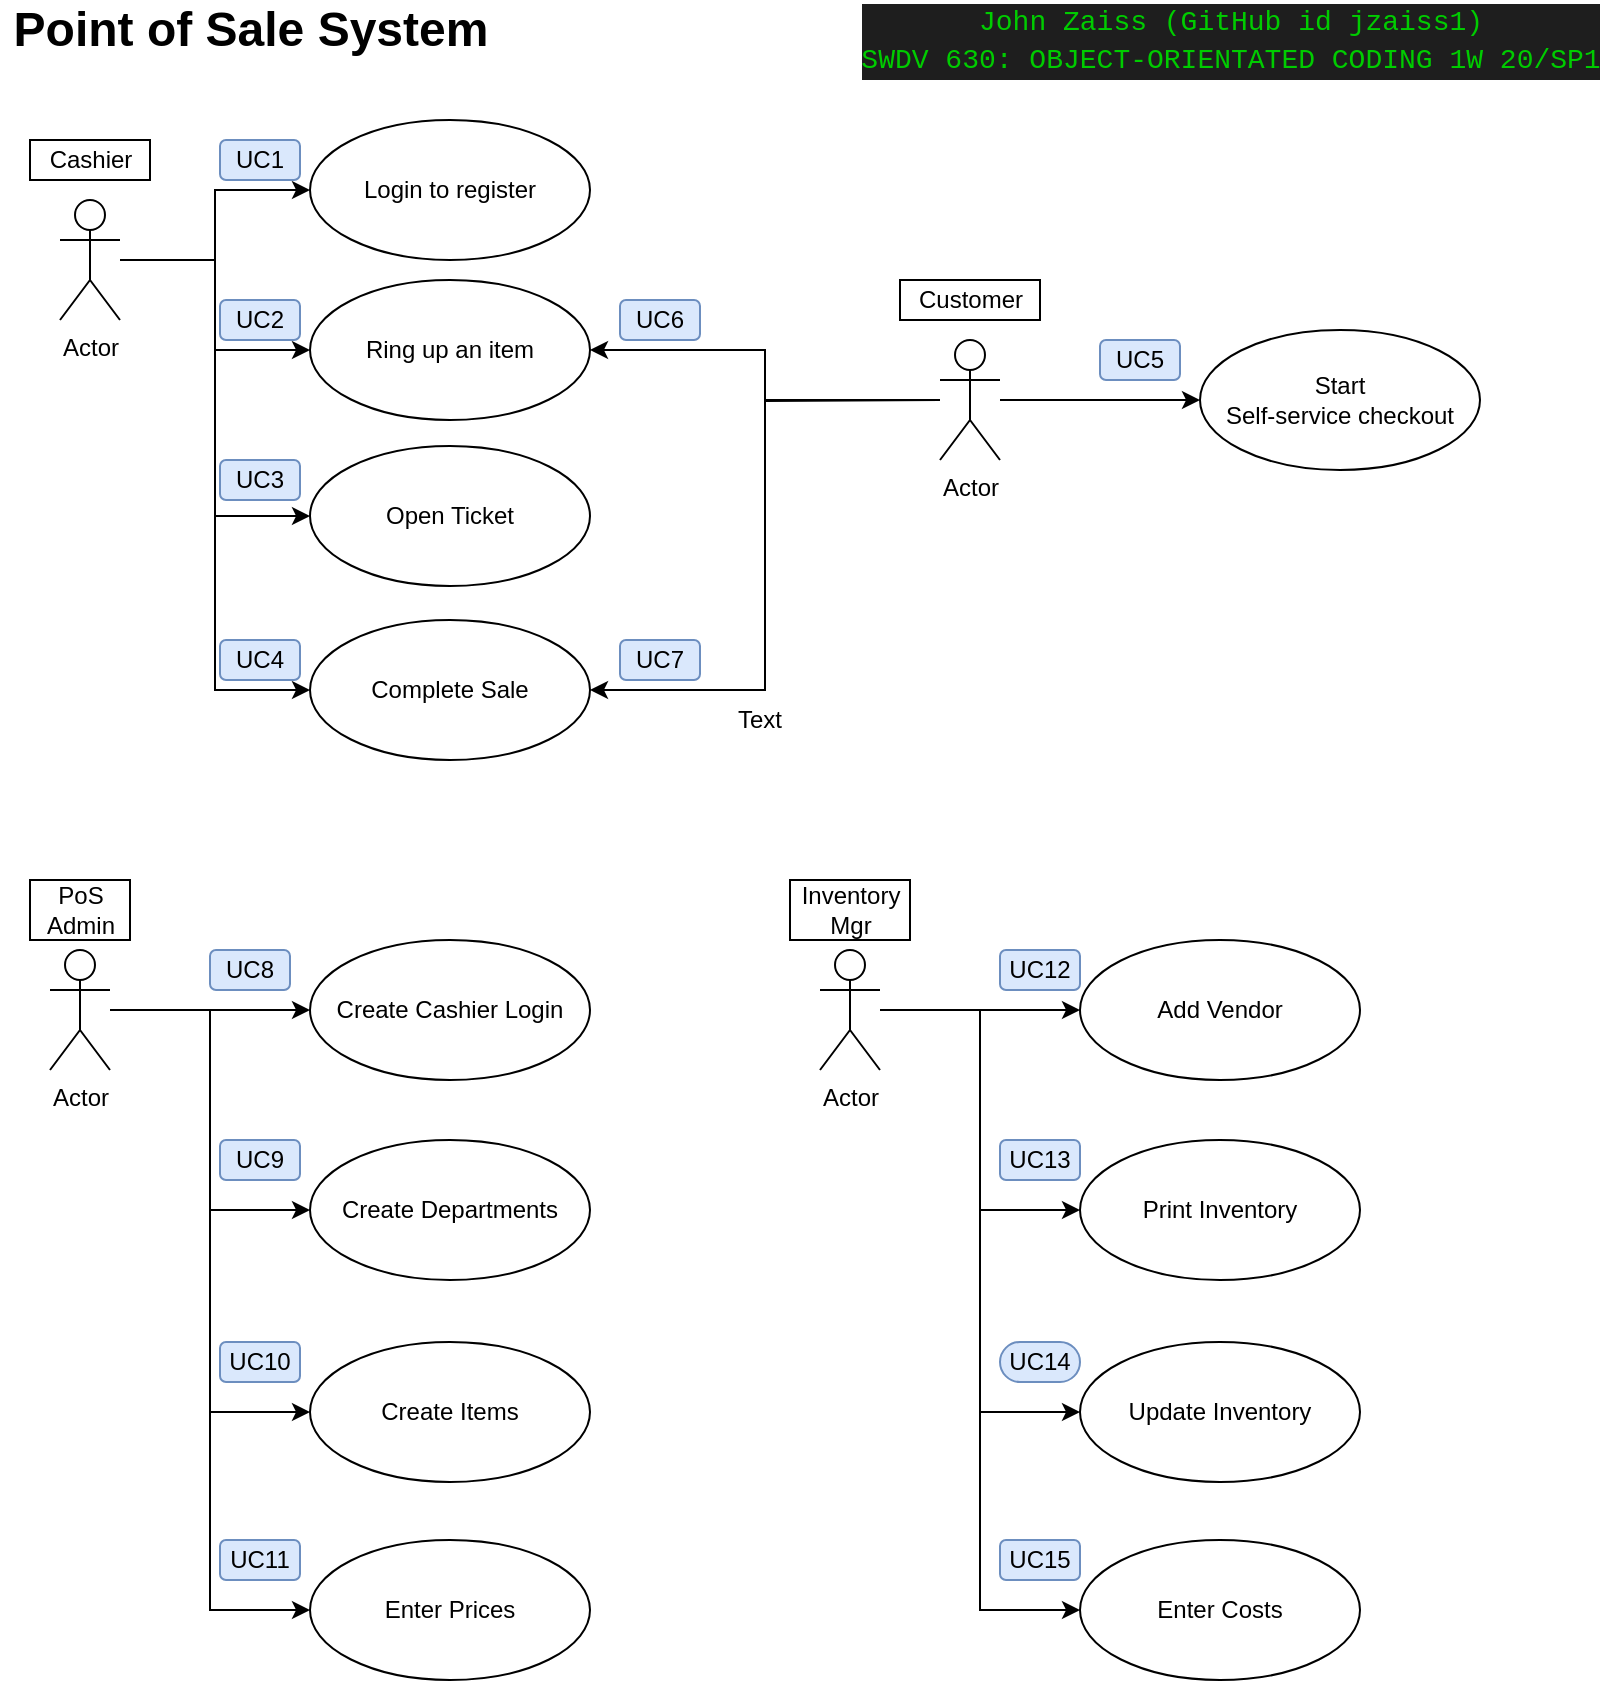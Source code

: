 <mxfile version="12.7.9" type="onedrive"><diagram id="7d96vNsrPdgRTabiyvwB" name="Page-1"><mxGraphModel dx="1422" dy="809" grid="1" gridSize="10" guides="1" tooltips="1" connect="1" arrows="1" fold="1" page="1" pageScale="1" pageWidth="850" pageHeight="1100" math="0" shadow="0"><root><mxCell id="0"/><mxCell id="1" parent="0"/><mxCell id="jANhcWR6Zb9z2Yt7NbXU-31" style="edgeStyle=orthogonalEdgeStyle;rounded=0;orthogonalLoop=1;jettySize=auto;html=1;entryX=0;entryY=0.5;entryDx=0;entryDy=0;fontSize=12;" parent="1" source="jANhcWR6Zb9z2Yt7NbXU-1" target="jANhcWR6Zb9z2Yt7NbXU-9" edge="1"><mxGeometry relative="1" as="geometry"/></mxCell><mxCell id="jANhcWR6Zb9z2Yt7NbXU-32" style="edgeStyle=orthogonalEdgeStyle;rounded=0;orthogonalLoop=1;jettySize=auto;html=1;entryX=0;entryY=0.5;entryDx=0;entryDy=0;fontSize=12;" parent="1" source="jANhcWR6Zb9z2Yt7NbXU-1" target="jANhcWR6Zb9z2Yt7NbXU-19" edge="1"><mxGeometry relative="1" as="geometry"/></mxCell><mxCell id="jANhcWR6Zb9z2Yt7NbXU-33" style="edgeStyle=orthogonalEdgeStyle;rounded=0;orthogonalLoop=1;jettySize=auto;html=1;entryX=0;entryY=0.5;entryDx=0;entryDy=0;fontSize=12;" parent="1" source="jANhcWR6Zb9z2Yt7NbXU-1" target="jANhcWR6Zb9z2Yt7NbXU-15" edge="1"><mxGeometry relative="1" as="geometry"/></mxCell><mxCell id="jANhcWR6Zb9z2Yt7NbXU-34" style="edgeStyle=orthogonalEdgeStyle;rounded=0;orthogonalLoop=1;jettySize=auto;html=1;entryX=0;entryY=0.5;entryDx=0;entryDy=0;fontSize=12;" parent="1" source="jANhcWR6Zb9z2Yt7NbXU-1" target="jANhcWR6Zb9z2Yt7NbXU-22" edge="1"><mxGeometry relative="1" as="geometry"/></mxCell><mxCell id="jANhcWR6Zb9z2Yt7NbXU-1" value="Actor" style="shape=umlActor;verticalLabelPosition=bottom;labelBackgroundColor=#ffffff;verticalAlign=top;html=1;outlineConnect=0;" parent="1" vertex="1"><mxGeometry x="70" y="120" width="30" height="60" as="geometry"/></mxCell><mxCell id="jANhcWR6Zb9z2Yt7NbXU-3" value="Cashier" style="text;html=1;align=center;verticalAlign=middle;resizable=0;points=[];autosize=1;strokeColor=#000000;" parent="1" vertex="1"><mxGeometry x="55" y="90" width="60" height="20" as="geometry"/></mxCell><mxCell id="jANhcWR6Zb9z2Yt7NbXU-4" value="&lt;div style=&quot;font-size: 24px;&quot;&gt;Point of Sale System&lt;/div&gt;" style="text;html=1;align=center;verticalAlign=middle;resizable=0;points=[];autosize=1;fontSize=24;fontStyle=1" parent="1" vertex="1"><mxGeometry x="40" y="20" width="250" height="30" as="geometry"/></mxCell><mxCell id="jANhcWR6Zb9z2Yt7NbXU-5" value="&lt;div style=&quot;background-color: rgb(30 , 30 , 30) ; font-family: &amp;#34;consolas&amp;#34; , &amp;#34;courier new&amp;#34; , monospace ; font-weight: normal ; font-size: 14px ; line-height: 19px ; white-space: pre&quot;&gt;&lt;div&gt;&lt;font color=&quot;#00CC00&quot;&gt;John&amp;nbsp;Zaiss&amp;nbsp;(GitHub&amp;nbsp;id&amp;nbsp;jzaiss1)&lt;/font&gt;&lt;/div&gt;&lt;div&gt;&lt;font color=&quot;#00CC00&quot;&gt;SWDV&amp;nbsp;630:&amp;nbsp;OBJECT-ORIENTATED&amp;nbsp;CODING&amp;nbsp;1W&amp;nbsp;20/SP1&lt;/font&gt;&lt;/div&gt;&lt;/div&gt;" style="text;html=1;align=center;verticalAlign=middle;resizable=0;points=[];autosize=1;fontSize=24;" parent="1" vertex="1"><mxGeometry x="470" y="20" width="370" height="40" as="geometry"/></mxCell><mxCell id="jANhcWR6Zb9z2Yt7NbXU-9" value="Login to register" style="ellipse;whiteSpace=wrap;html=1;strokeColor=#000000;fontSize=12;" parent="1" vertex="1"><mxGeometry x="195" y="80" width="140" height="70" as="geometry"/></mxCell><mxCell id="jANhcWR6Zb9z2Yt7NbXU-11" style="edgeStyle=orthogonalEdgeStyle;rounded=0;orthogonalLoop=1;jettySize=auto;html=1;fontSize=24;" parent="1" source="jANhcWR6Zb9z2Yt7NbXU-12" target="jANhcWR6Zb9z2Yt7NbXU-14" edge="1"><mxGeometry relative="1" as="geometry"/></mxCell><mxCell id="jANhcWR6Zb9z2Yt7NbXU-38" style="edgeStyle=orthogonalEdgeStyle;rounded=0;orthogonalLoop=1;jettySize=auto;html=1;entryX=0;entryY=0.5;entryDx=0;entryDy=0;fontSize=12;" parent="1" source="jANhcWR6Zb9z2Yt7NbXU-12" target="jANhcWR6Zb9z2Yt7NbXU-35" edge="1"><mxGeometry relative="1" as="geometry"/></mxCell><mxCell id="jANhcWR6Zb9z2Yt7NbXU-39" style="edgeStyle=orthogonalEdgeStyle;rounded=0;orthogonalLoop=1;jettySize=auto;html=1;entryX=0;entryY=0.5;entryDx=0;entryDy=0;fontSize=12;" parent="1" source="jANhcWR6Zb9z2Yt7NbXU-12" target="jANhcWR6Zb9z2Yt7NbXU-36" edge="1"><mxGeometry relative="1" as="geometry"/></mxCell><mxCell id="jANhcWR6Zb9z2Yt7NbXU-40" style="edgeStyle=orthogonalEdgeStyle;rounded=0;orthogonalLoop=1;jettySize=auto;html=1;entryX=0;entryY=0.5;entryDx=0;entryDy=0;fontSize=12;" parent="1" source="jANhcWR6Zb9z2Yt7NbXU-12" target="jANhcWR6Zb9z2Yt7NbXU-37" edge="1"><mxGeometry relative="1" as="geometry"/></mxCell><mxCell id="jANhcWR6Zb9z2Yt7NbXU-12" value="Actor" style="shape=umlActor;verticalLabelPosition=bottom;labelBackgroundColor=#ffffff;verticalAlign=top;html=1;outlineConnect=0;" parent="1" vertex="1"><mxGeometry x="65" y="495" width="30" height="60" as="geometry"/></mxCell><mxCell id="jANhcWR6Zb9z2Yt7NbXU-13" value="&lt;div&gt;PoS&lt;/div&gt;&lt;div&gt;Admin&lt;/div&gt;" style="text;html=1;align=center;verticalAlign=middle;resizable=0;points=[];autosize=1;strokeColor=#000000;" parent="1" vertex="1"><mxGeometry x="55" y="460" width="50" height="30" as="geometry"/></mxCell><mxCell id="jANhcWR6Zb9z2Yt7NbXU-14" value="Create Cashier Login" style="ellipse;whiteSpace=wrap;html=1;strokeColor=#000000;fontSize=12;" parent="1" vertex="1"><mxGeometry x="195" y="490" width="140" height="70" as="geometry"/></mxCell><mxCell id="jANhcWR6Zb9z2Yt7NbXU-15" value="&lt;div&gt;Open Ticket&lt;/div&gt;" style="ellipse;whiteSpace=wrap;html=1;strokeColor=#000000;fontSize=12;" parent="1" vertex="1"><mxGeometry x="195" y="243" width="140" height="70" as="geometry"/></mxCell><mxCell id="jANhcWR6Zb9z2Yt7NbXU-19" value="Ring up an item" style="ellipse;whiteSpace=wrap;html=1;strokeColor=#000000;fontSize=12;" parent="1" vertex="1"><mxGeometry x="195" y="160" width="140" height="70" as="geometry"/></mxCell><mxCell id="jANhcWR6Zb9z2Yt7NbXU-22" value="Complete Sale" style="ellipse;whiteSpace=wrap;html=1;strokeColor=#000000;fontSize=12;" parent="1" vertex="1"><mxGeometry x="195" y="330" width="140" height="70" as="geometry"/></mxCell><mxCell id="jANhcWR6Zb9z2Yt7NbXU-24" style="edgeStyle=orthogonalEdgeStyle;rounded=0;orthogonalLoop=1;jettySize=auto;html=1;fontSize=24;" parent="1" source="jANhcWR6Zb9z2Yt7NbXU-25" target="jANhcWR6Zb9z2Yt7NbXU-27" edge="1"><mxGeometry relative="1" as="geometry"/></mxCell><mxCell id="jANhcWR6Zb9z2Yt7NbXU-28" style="edgeStyle=orthogonalEdgeStyle;rounded=0;orthogonalLoop=1;jettySize=auto;html=1;entryX=1;entryY=0.5;entryDx=0;entryDy=0;fontSize=12;" parent="1" target="jANhcWR6Zb9z2Yt7NbXU-19" edge="1"><mxGeometry relative="1" as="geometry"><mxPoint x="510" y="220" as="sourcePoint"/></mxGeometry></mxCell><mxCell id="jANhcWR6Zb9z2Yt7NbXU-30" style="edgeStyle=orthogonalEdgeStyle;rounded=0;orthogonalLoop=1;jettySize=auto;html=1;entryX=1;entryY=0.5;entryDx=0;entryDy=0;fontSize=12;" parent="1" source="jANhcWR6Zb9z2Yt7NbXU-25" target="jANhcWR6Zb9z2Yt7NbXU-22" edge="1"><mxGeometry relative="1" as="geometry"/></mxCell><mxCell id="jANhcWR6Zb9z2Yt7NbXU-25" value="Actor" style="shape=umlActor;verticalLabelPosition=bottom;labelBackgroundColor=#ffffff;verticalAlign=top;html=1;outlineConnect=0;" parent="1" vertex="1"><mxGeometry x="510" y="190" width="30" height="60" as="geometry"/></mxCell><mxCell id="jANhcWR6Zb9z2Yt7NbXU-26" value="Customer" style="text;html=1;align=center;verticalAlign=middle;resizable=0;points=[];autosize=1;strokeColor=#000000;" parent="1" vertex="1"><mxGeometry x="490" y="160" width="70" height="20" as="geometry"/></mxCell><mxCell id="jANhcWR6Zb9z2Yt7NbXU-27" value="&lt;div&gt;Start&lt;/div&gt;&lt;div&gt;Self-service checkout&lt;/div&gt;" style="ellipse;whiteSpace=wrap;html=1;strokeColor=#000000;fontSize=12;" parent="1" vertex="1"><mxGeometry x="640" y="185" width="140" height="70" as="geometry"/></mxCell><mxCell id="jANhcWR6Zb9z2Yt7NbXU-35" value="Create Departments" style="ellipse;whiteSpace=wrap;html=1;strokeColor=#000000;fontSize=12;" parent="1" vertex="1"><mxGeometry x="195" y="590" width="140" height="70" as="geometry"/></mxCell><mxCell id="jANhcWR6Zb9z2Yt7NbXU-36" value="Create Items" style="ellipse;whiteSpace=wrap;html=1;strokeColor=#000000;fontSize=12;" parent="1" vertex="1"><mxGeometry x="195" y="691" width="140" height="70" as="geometry"/></mxCell><mxCell id="jANhcWR6Zb9z2Yt7NbXU-37" value="Enter Prices" style="ellipse;whiteSpace=wrap;html=1;strokeColor=#000000;fontSize=12;" parent="1" vertex="1"><mxGeometry x="195" y="790" width="140" height="70" as="geometry"/></mxCell><mxCell id="jKYdnFIm7YfRFuaz39XE-1" style="edgeStyle=orthogonalEdgeStyle;rounded=0;orthogonalLoop=1;jettySize=auto;html=1;fontSize=24;" edge="1" parent="1" source="jKYdnFIm7YfRFuaz39XE-5" target="jKYdnFIm7YfRFuaz39XE-7"><mxGeometry relative="1" as="geometry"/></mxCell><mxCell id="jKYdnFIm7YfRFuaz39XE-2" style="edgeStyle=orthogonalEdgeStyle;rounded=0;orthogonalLoop=1;jettySize=auto;html=1;entryX=0;entryY=0.5;entryDx=0;entryDy=0;fontSize=12;" edge="1" parent="1" source="jKYdnFIm7YfRFuaz39XE-5" target="jKYdnFIm7YfRFuaz39XE-8"><mxGeometry relative="1" as="geometry"/></mxCell><mxCell id="jKYdnFIm7YfRFuaz39XE-3" style="edgeStyle=orthogonalEdgeStyle;rounded=0;orthogonalLoop=1;jettySize=auto;html=1;entryX=0;entryY=0.5;entryDx=0;entryDy=0;fontSize=12;" edge="1" parent="1" source="jKYdnFIm7YfRFuaz39XE-5" target="jKYdnFIm7YfRFuaz39XE-9"><mxGeometry relative="1" as="geometry"/></mxCell><mxCell id="jKYdnFIm7YfRFuaz39XE-4" style="edgeStyle=orthogonalEdgeStyle;rounded=0;orthogonalLoop=1;jettySize=auto;html=1;entryX=0;entryY=0.5;entryDx=0;entryDy=0;fontSize=12;" edge="1" parent="1" source="jKYdnFIm7YfRFuaz39XE-5" target="jKYdnFIm7YfRFuaz39XE-10"><mxGeometry relative="1" as="geometry"/></mxCell><mxCell id="jKYdnFIm7YfRFuaz39XE-5" value="Actor" style="shape=umlActor;verticalLabelPosition=bottom;labelBackgroundColor=#ffffff;verticalAlign=top;html=1;outlineConnect=0;" vertex="1" parent="1"><mxGeometry x="450" y="495" width="30" height="60" as="geometry"/></mxCell><mxCell id="jKYdnFIm7YfRFuaz39XE-6" value="&lt;div&gt;Inventory&lt;/div&gt;&lt;div&gt;Mgr&lt;br&gt;&lt;/div&gt;" style="text;html=1;align=center;verticalAlign=middle;resizable=0;points=[];autosize=1;strokeColor=#000000;" vertex="1" parent="1"><mxGeometry x="435" y="460" width="60" height="30" as="geometry"/></mxCell><mxCell id="jKYdnFIm7YfRFuaz39XE-7" value="Add Vendor" style="ellipse;whiteSpace=wrap;html=1;strokeColor=#000000;fontSize=12;" vertex="1" parent="1"><mxGeometry x="580" y="490" width="140" height="70" as="geometry"/></mxCell><mxCell id="jKYdnFIm7YfRFuaz39XE-8" value="Print Inventory" style="ellipse;whiteSpace=wrap;html=1;strokeColor=#000000;fontSize=12;" vertex="1" parent="1"><mxGeometry x="580" y="590" width="140" height="70" as="geometry"/></mxCell><mxCell id="jKYdnFIm7YfRFuaz39XE-9" value="Update Inventory" style="ellipse;whiteSpace=wrap;html=1;strokeColor=#000000;fontSize=12;" vertex="1" parent="1"><mxGeometry x="580" y="691" width="140" height="70" as="geometry"/></mxCell><mxCell id="jKYdnFIm7YfRFuaz39XE-10" value="Enter Costs" style="ellipse;whiteSpace=wrap;html=1;strokeColor=#000000;fontSize=12;" vertex="1" parent="1"><mxGeometry x="580" y="790" width="140" height="70" as="geometry"/></mxCell><mxCell id="jKYdnFIm7YfRFuaz39XE-11" value="Text" style="text;html=1;strokeColor=none;fillColor=none;align=center;verticalAlign=middle;whiteSpace=wrap;rounded=0;" vertex="1" parent="1"><mxGeometry x="400" y="370" width="40" height="20" as="geometry"/></mxCell><mxCell id="jKYdnFIm7YfRFuaz39XE-12" value="UC1" style="text;html=1;strokeColor=#6c8ebf;fillColor=#dae8fc;align=center;verticalAlign=middle;whiteSpace=wrap;rounded=1;" vertex="1" parent="1"><mxGeometry x="150" y="90" width="40" height="20" as="geometry"/></mxCell><mxCell id="jKYdnFIm7YfRFuaz39XE-13" value="UC15" style="text;html=1;strokeColor=#6c8ebf;fillColor=#dae8fc;align=center;verticalAlign=middle;whiteSpace=wrap;rounded=1;" vertex="1" parent="1"><mxGeometry x="540" y="790" width="40" height="20" as="geometry"/></mxCell><mxCell id="jKYdnFIm7YfRFuaz39XE-14" value="UC12" style="text;html=1;strokeColor=#6c8ebf;fillColor=#dae8fc;align=center;verticalAlign=middle;whiteSpace=wrap;rounded=1;" vertex="1" parent="1"><mxGeometry x="540" y="495" width="40" height="20" as="geometry"/></mxCell><mxCell id="jKYdnFIm7YfRFuaz39XE-15" value="UC5" style="text;html=1;strokeColor=#6c8ebf;fillColor=#dae8fc;align=center;verticalAlign=middle;whiteSpace=wrap;rounded=1;" vertex="1" parent="1"><mxGeometry x="590" y="190" width="40" height="20" as="geometry"/></mxCell><mxCell id="jKYdnFIm7YfRFuaz39XE-16" value="UC11" style="text;html=1;strokeColor=#6c8ebf;fillColor=#dae8fc;align=center;verticalAlign=middle;whiteSpace=wrap;rounded=1;" vertex="1" parent="1"><mxGeometry x="150" y="790" width="40" height="20" as="geometry"/></mxCell><mxCell id="jKYdnFIm7YfRFuaz39XE-17" value="UC10" style="text;html=1;strokeColor=#6c8ebf;fillColor=#dae8fc;align=center;verticalAlign=middle;whiteSpace=wrap;rounded=1;" vertex="1" parent="1"><mxGeometry x="150" y="691" width="40" height="20" as="geometry"/></mxCell><mxCell id="jKYdnFIm7YfRFuaz39XE-18" value="UC9" style="text;html=1;strokeColor=#6c8ebf;fillColor=#dae8fc;align=center;verticalAlign=middle;whiteSpace=wrap;rounded=1;" vertex="1" parent="1"><mxGeometry x="150" y="590" width="40" height="20" as="geometry"/></mxCell><mxCell id="jKYdnFIm7YfRFuaz39XE-19" value="UC8" style="text;html=1;strokeColor=#6c8ebf;fillColor=#dae8fc;align=center;verticalAlign=middle;whiteSpace=wrap;rounded=1;" vertex="1" parent="1"><mxGeometry x="145" y="495" width="40" height="20" as="geometry"/></mxCell><mxCell id="jKYdnFIm7YfRFuaz39XE-20" value="UC4" style="text;html=1;strokeColor=#6c8ebf;fillColor=#dae8fc;align=center;verticalAlign=middle;whiteSpace=wrap;rounded=1;" vertex="1" parent="1"><mxGeometry x="150" y="340" width="40" height="20" as="geometry"/></mxCell><mxCell id="jKYdnFIm7YfRFuaz39XE-21" value="UC3" style="text;html=1;strokeColor=#6c8ebf;fillColor=#dae8fc;align=center;verticalAlign=middle;whiteSpace=wrap;rounded=1;" vertex="1" parent="1"><mxGeometry x="150" y="250" width="40" height="20" as="geometry"/></mxCell><mxCell id="jKYdnFIm7YfRFuaz39XE-22" value="&lt;div&gt;UC2&lt;/div&gt;" style="text;html=1;strokeColor=#6c8ebf;fillColor=#dae8fc;align=center;verticalAlign=middle;whiteSpace=wrap;rounded=1;" vertex="1" parent="1"><mxGeometry x="150" y="170" width="40" height="20" as="geometry"/></mxCell><mxCell id="jKYdnFIm7YfRFuaz39XE-26" value="UC14" style="text;html=1;strokeColor=#6c8ebf;fillColor=#dae8fc;align=center;verticalAlign=middle;whiteSpace=wrap;rounded=1;arcSize=50;" vertex="1" parent="1"><mxGeometry x="540" y="691" width="40" height="20" as="geometry"/></mxCell><mxCell id="jKYdnFIm7YfRFuaz39XE-27" value="UC13" style="text;html=1;strokeColor=#6c8ebf;fillColor=#dae8fc;align=center;verticalAlign=middle;whiteSpace=wrap;rounded=1;" vertex="1" parent="1"><mxGeometry x="540" y="590" width="40" height="20" as="geometry"/></mxCell><mxCell id="jKYdnFIm7YfRFuaz39XE-28" value="UC7" style="text;html=1;strokeColor=#6c8ebf;fillColor=#dae8fc;align=center;verticalAlign=middle;whiteSpace=wrap;rounded=1;" vertex="1" parent="1"><mxGeometry x="350" y="340" width="40" height="20" as="geometry"/></mxCell><mxCell id="jKYdnFIm7YfRFuaz39XE-29" value="UC6" style="text;html=1;strokeColor=#6c8ebf;fillColor=#dae8fc;align=center;verticalAlign=middle;whiteSpace=wrap;rounded=1;" vertex="1" parent="1"><mxGeometry x="350" y="170" width="40" height="20" as="geometry"/></mxCell></root></mxGraphModel></diagram></mxfile>